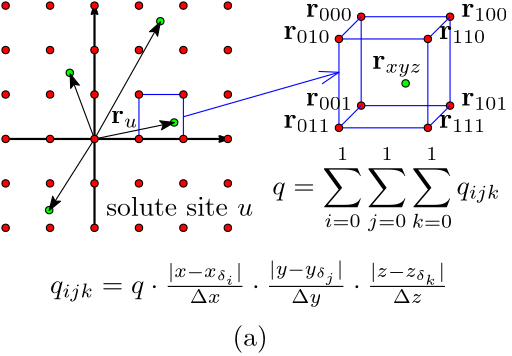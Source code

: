 <?xml version="1.0"?>
<!DOCTYPE ipe SYSTEM "ipe.dtd">
<ipe version="70107" creator="Ipe 7.1.7">
<info created="D:20160403082309" modified="D:20160821154518"/>
<ipestyle name="basic">
<symbol name="arrow/arc(spx)">
<path stroke="sym-stroke" fill="sym-stroke" pen="sym-pen">
0 0 m
-1 0.333 l
-1 -0.333 l
h
</path>
</symbol>
<symbol name="arrow/farc(spx)">
<path stroke="sym-stroke" fill="white" pen="sym-pen">
0 0 m
-1 0.333 l
-1 -0.333 l
h
</path>
</symbol>
<symbol name="arrow/ptarc(spx)">
<path stroke="sym-stroke" fill="sym-stroke" pen="sym-pen">
0 0 m
-1 0.333 l
-0.8 0 l
-1 -0.333 l
h
</path>
</symbol>
<symbol name="arrow/fptarc(spx)">
<path stroke="sym-stroke" fill="white" pen="sym-pen">
0 0 m
-1 0.333 l
-0.8 0 l
-1 -0.333 l
h
</path>
</symbol>
<symbol name="mark/circle(sx)" transformations="translations">
<path fill="sym-stroke">
0.6 0 0 0.6 0 0 e
0.4 0 0 0.4 0 0 e
</path>
</symbol>
<symbol name="mark/disk(sx)" transformations="translations">
<path fill="sym-stroke">
0.6 0 0 0.6 0 0 e
</path>
</symbol>
<symbol name="mark/fdisk(sfx)" transformations="translations">
<group>
<path fill="sym-fill">
0.5 0 0 0.5 0 0 e
</path>
<path fill="sym-stroke" fillrule="eofill">
0.6 0 0 0.6 0 0 e
0.4 0 0 0.4 0 0 e
</path>
</group>
</symbol>
<symbol name="mark/box(sx)" transformations="translations">
<path fill="sym-stroke" fillrule="eofill">
-0.6 -0.6 m
0.6 -0.6 l
0.6 0.6 l
-0.6 0.6 l
h
-0.4 -0.4 m
0.4 -0.4 l
0.4 0.4 l
-0.4 0.4 l
h
</path>
</symbol>
<symbol name="mark/square(sx)" transformations="translations">
<path fill="sym-stroke">
-0.6 -0.6 m
0.6 -0.6 l
0.6 0.6 l
-0.6 0.6 l
h
</path>
</symbol>
<symbol name="mark/fsquare(sfx)" transformations="translations">
<group>
<path fill="sym-fill">
-0.5 -0.5 m
0.5 -0.5 l
0.5 0.5 l
-0.5 0.5 l
h
</path>
<path fill="sym-stroke" fillrule="eofill">
-0.6 -0.6 m
0.6 -0.6 l
0.6 0.6 l
-0.6 0.6 l
h
-0.4 -0.4 m
0.4 -0.4 l
0.4 0.4 l
-0.4 0.4 l
h
</path>
</group>
</symbol>
<symbol name="mark/cross(sx)" transformations="translations">
<group>
<path fill="sym-stroke">
-0.43 -0.57 m
0.57 0.43 l
0.43 0.57 l
-0.57 -0.43 l
h
</path>
<path fill="sym-stroke">
-0.43 0.57 m
0.57 -0.43 l
0.43 -0.57 l
-0.57 0.43 l
h
</path>
</group>
</symbol>
<symbol name="arrow/fnormal(spx)">
<path stroke="sym-stroke" fill="white" pen="sym-pen">
0 0 m
-1 0.333 l
-1 -0.333 l
h
</path>
</symbol>
<symbol name="arrow/pointed(spx)">
<path stroke="sym-stroke" fill="sym-stroke" pen="sym-pen">
0 0 m
-1 0.333 l
-0.8 0 l
-1 -0.333 l
h
</path>
</symbol>
<symbol name="arrow/fpointed(spx)">
<path stroke="sym-stroke" fill="white" pen="sym-pen">
0 0 m
-1 0.333 l
-0.8 0 l
-1 -0.333 l
h
</path>
</symbol>
<symbol name="arrow/linear(spx)">
<path stroke="sym-stroke" pen="sym-pen">
-1 0.333 m
0 0 l
-1 -0.333 l
</path>
</symbol>
<symbol name="arrow/fdouble(spx)">
<path stroke="sym-stroke" fill="white" pen="sym-pen">
0 0 m
-1 0.333 l
-1 -0.333 l
h
-1 0 m
-2 0.333 l
-2 -0.333 l
h
</path>
</symbol>
<symbol name="arrow/double(spx)">
<path stroke="sym-stroke" fill="sym-stroke" pen="sym-pen">
0 0 m
-1 0.333 l
-1 -0.333 l
h
-1 0 m
-2 0.333 l
-2 -0.333 l
h
</path>
</symbol>
<pen name="heavier" value="0.8"/>
<pen name="fat" value="1.2"/>
<pen name="ultrafat" value="2"/>
<symbolsize name="large" value="5"/>
<symbolsize name="small" value="2"/>
<symbolsize name="tiny" value="1.1"/>
<arrowsize name="large" value="10"/>
<arrowsize name="small" value="5"/>
<arrowsize name="tiny" value="3"/>
<color name="red" value="1 0 0"/>
<color name="green" value="0 1 0"/>
<color name="blue" value="0 0 1"/>
<color name="yellow" value="1 1 0"/>
<color name="orange" value="1 0.647 0"/>
<color name="gold" value="1 0.843 0"/>
<color name="purple" value="0.627 0.125 0.941"/>
<color name="gray" value="0.745"/>
<color name="brown" value="0.647 0.165 0.165"/>
<color name="navy" value="0 0 0.502"/>
<color name="pink" value="1 0.753 0.796"/>
<color name="seagreen" value="0.18 0.545 0.341"/>
<color name="turquoise" value="0.251 0.878 0.816"/>
<color name="violet" value="0.933 0.51 0.933"/>
<color name="darkblue" value="0 0 0.545"/>
<color name="darkcyan" value="0 0.545 0.545"/>
<color name="darkgray" value="0.663"/>
<color name="darkgreen" value="0 0.392 0"/>
<color name="darkmagenta" value="0.545 0 0.545"/>
<color name="darkorange" value="1 0.549 0"/>
<color name="darkred" value="0.545 0 0"/>
<color name="lightblue" value="0.678 0.847 0.902"/>
<color name="lightcyan" value="0.878 1 1"/>
<color name="lightgray" value="0.827"/>
<color name="lightgreen" value="0.565 0.933 0.565"/>
<color name="lightyellow" value="1 1 0.878"/>
<dashstyle name="dashed" value="[4] 0"/>
<dashstyle name="dotted" value="[1 3] 0"/>
<dashstyle name="dash dotted" value="[4 2 1 2] 0"/>
<dashstyle name="dash dot dotted" value="[4 2 1 2 1 2] 0"/>
<textsize name="large" value="\large"/>
<textsize name="Large" value="\Large"/>
<textsize name="LARGE" value="\LARGE"/>
<textsize name="huge" value="\huge"/>
<textsize name="Huge" value="\Huge"/>
<textsize name="small" value="\small"/>
<textsize name="footnote" value="\footnotesize"/>
<textsize name="tiny" value="\tiny"/>
<textstyle name="center" begin="\begin{center}" end="\end{center}"/>
<textstyle name="itemize" begin="\begin{itemize}" end="\end{itemize}"/>
<textstyle name="item" begin="\begin{itemize}\item{}" end="\end{itemize}"/>
<gridsize name="4 pts" value="4"/>
<gridsize name="8 pts (~3 mm)" value="8"/>
<gridsize name="16 pts (~6 mm)" value="16"/>
<gridsize name="32 pts (~12 mm)" value="32"/>
<gridsize name="10 pts (~3.5 mm)" value="10"/>
<gridsize name="20 pts (~7 mm)" value="20"/>
<gridsize name="14 pts (~5 mm)" value="14"/>
<gridsize name="28 pts (~10 mm)" value="28"/>
<gridsize name="56 pts (~20 mm)" value="56"/>
<anglesize name="90 deg" value="90"/>
<anglesize name="60 deg" value="60"/>
<anglesize name="45 deg" value="45"/>
<anglesize name="30 deg" value="30"/>
<anglesize name="22.5 deg" value="22.5"/>
<tiling name="falling" angle="-60" step="4" width="1"/>
<tiling name="rising" angle="30" step="4" width="1"/>
</ipestyle>
<page>
<layer name="alpha"/>
<view layers="alpha" active="alpha"/>
<path layer="alpha" matrix="1 0 0 1 24 -4" stroke="blue">
360 768 m
360 736 l
392 736 l
392 768 l
h
</path>
<path matrix="1 0 0 1 192 -4" stroke="black" fill="red">
1.32309 0 0 1.32309 192 768 e
</path>
<path matrix="1 0 0 1 224 -4" stroke="black" fill="red">
1.32309 0 0 1.32309 192 768 e
</path>
<path matrix="1 0 0 1 192 -36" stroke="black" fill="red">
1.32309 0 0 1.32309 192 768 e
</path>
<path matrix="1 0 0 1 224 -36" stroke="black" fill="red">
1.32309 0 0 1.32309 192 768 e
</path>
<path matrix="1 0 0 1 24 -4" stroke="blue">
352 760 m
352 728 l
384 728 l
384 760 l
h
</path>
<path matrix="1 0 0 1 24 -4" stroke="blue">
352 760 m
360 768 l
</path>
<path matrix="1 0 0 1 24 -4" stroke="blue">
352 728 m
360 736 l
</path>
<path matrix="1 0 0 1 24 -4" stroke="blue">
384 728 m
392 736 l
</path>
<path matrix="1 0 0 1 24 -4" stroke="blue">
384 760 m
392 768 l
</path>
<path stroke="blue">
304 736 m
304 720 l
320 720 l
320 736 l
h
</path>
<path matrix="1 0 0 1 64 0" stroke="black" fill="red">
1.32309 0 0 1.32309 192 768 e
</path>
<path matrix="1 0 0 1 144 -80" stroke="black" fill="red">
1.32309 0 0 1.32309 192 768 e
</path>
<path matrix="1 0 0 1 32 0" stroke="black" pen="heavier" arrow="pointed/tiny">
256 688 m
256 768 l
</path>
<path matrix="1 0 0 1 0 32" stroke="black" pen="heavier" arrow="pointed/tiny">
256 688 m
336 688 l
</path>
<path matrix="1 0 0 1 80 0" stroke="black" fill="red">
1.32309 0 0 1.32309 192 768 e
</path>
<path matrix="1 0 0 1 96 0" stroke="black" fill="red">
1.32309 0 0 1.32309 192 768 e
</path>
<path matrix="1 0 0 1 112 0" stroke="black" fill="red">
1.32309 0 0 1.32309 192 768 e
</path>
<path matrix="1 0 0 1 128 0" stroke="black" fill="red">
1.32309 0 0 1.32309 192 768 e
</path>
<path matrix="1 0 0 1 144 0" stroke="black" fill="red">
1.32309 0 0 1.32309 192 768 e
</path>
<path matrix="1 0 0 1 64 -16" stroke="black" fill="red">
1.32309 0 0 1.32309 192 768 e
</path>
<path matrix="1 0 0 1 80 -16" stroke="black" fill="red">
1.32309 0 0 1.32309 192 768 e
</path>
<path matrix="1 0 0 1 96 -16" stroke="black" fill="red">
1.32309 0 0 1.32309 192 768 e
</path>
<path matrix="1 0 0 1 112 -16" stroke="black" fill="red">
1.32309 0 0 1.32309 192 768 e
</path>
<path matrix="1 0 0 1 128 -16" stroke="black" fill="red">
1.32309 0 0 1.32309 192 768 e
</path>
<path matrix="1 0 0 1 144 -16" stroke="black" fill="red">
1.32309 0 0 1.32309 192 768 e
</path>
<path matrix="1 0 0 1 64 -32" stroke="black" fill="red">
1.32309 0 0 1.32309 192 768 e
</path>
<path matrix="1 0 0 1 80 -32" stroke="black" fill="red">
1.32309 0 0 1.32309 192 768 e
</path>
<path matrix="1 0 0 1 96 -32" stroke="black" fill="red">
1.32309 0 0 1.32309 192 768 e
</path>
<path matrix="1 0 0 1 112 -32" stroke="black" fill="red">
1.32309 0 0 1.32309 192 768 e
</path>
<path matrix="1 0 0 1 128 -32" stroke="black" fill="red">
1.32309 0 0 1.32309 192 768 e
</path>
<path matrix="1 0 0 1 144 -32" stroke="black" fill="red">
1.32309 0 0 1.32309 192 768 e
</path>
<path matrix="1 0 0 1 64 -48" stroke="black" fill="red">
1.32309 0 0 1.32309 192 768 e
</path>
<path matrix="1 0 0 1 80 -48" stroke="black" fill="red">
1.32309 0 0 1.32309 192 768 e
</path>
<path matrix="1 0 0 1 112 -48" stroke="black" fill="red">
1.32309 0 0 1.32309 192 768 e
</path>
<path matrix="1 0 0 1 128 -48" stroke="black" fill="red">
1.32309 0 0 1.32309 192 768 e
</path>
<path matrix="1 0 0 1 144 -48" stroke="black" fill="red">
1.32309 0 0 1.32309 192 768 e
</path>
<path matrix="1 0 0 1 64 -64" stroke="black" fill="red">
1.32309 0 0 1.32309 192 768 e
</path>
<path matrix="1 0 0 1 80 -64" stroke="black" fill="red">
1.32309 0 0 1.32309 192 768 e
</path>
<path matrix="1 0 0 1 96 -64" stroke="black" fill="red">
1.32309 0 0 1.32309 192 768 e
</path>
<path matrix="1 0 0 1 112 -64" stroke="black" fill="red">
1.32309 0 0 1.32309 192 768 e
</path>
<path matrix="1 0 0 1 128 -64" stroke="black" fill="red">
1.32309 0 0 1.32309 192 768 e
</path>
<path matrix="1 0 0 1 144 -64" stroke="black" fill="red">
1.32309 0 0 1.32309 192 768 e
</path>
<path matrix="1 0 0 1 80 -80" stroke="black" fill="red">
1.32309 0 0 1.32309 192 768 e
</path>
<path matrix="1 0 0 1 96 -80" stroke="black" fill="red">
1.32309 0 0 1.32309 192 768 e
</path>
<path matrix="1 0 0 1 112 -80" stroke="black" fill="red">
1.32309 0 0 1.32309 192 768 e
</path>
<path matrix="1 0 0 1 128 -80" stroke="black" fill="red">
1.32309 0 0 1.32309 192 768 e
</path>
<text matrix="1 0 0 1 -112.489 -69.1044" transformations="translations" pos="404.705 761.417" stroke="black" type="label" width="52.86" height="6.918" depth="0" valign="baseline">solute site $u$</text>
<path matrix="1 0 0 1 124.678 -42.0764" stroke="black" fill="green">
1.32309 0 0 1.32309 192 768 e
</path>
<path stroke="black" fill="red" arrow="pointed/small">
288 720 m
316.678 725.924 l
</path>
<path matrix="1 0 0 1 64 -80" stroke="black" fill="red">
1.32309 0 0 1.32309 192 768 e
</path>
<path matrix="1 0 0 1 184 -12" stroke="black" fill="red">
1.32309 0 0 1.32309 192 768 e
</path>
<path matrix="1 0 0 1 184 -44" stroke="black" fill="red">
1.32309 0 0 1.32309 192 768 e
</path>
<path matrix="1 0 0 1 216 -12" stroke="black" fill="red">
1.32309 0 0 1.32309 192 768 e
</path>
<path matrix="1 0 0 1 216 -44" stroke="black" fill="red">
1.32309 0 0 1.32309 192 768 e
</path>
<path matrix="1 0 0 1 208 -28" stroke="black" fill="green">
1.32309 0 0 1.32309 192 768 e
</path>
<text matrix="1 0 0 1 -88 -44" transformations="translations" pos="360 712" stroke="black" type="label" width="143.36" height="11.95" depth="4.79" valign="center">${q}_{ijk}={q}
\cdot\frac{|x-x_{\delta_i}|}{\Delta x}
\cdot\frac{|y-y_{\delta_j}|}{\Delta y}
\cdot\frac{|z-z_{\delta_k}|}{\Delta z}$</text>
<text matrix="1 0 0 1 -60 -4" transformations="translations" pos="424 768" stroke="black" type="label" width="17.13" height="4.432" depth="1.49" valign="baseline">$\mathbf{r}_{000}$</text>
<text matrix="1 0 0 1 -76 12" transformations="translations" pos="432 744" stroke="black" type="label" width="17.13" height="4.432" depth="1.49" valign="baseline">$\mathbf{r}_{010}$</text>
<text matrix="1 0 0 1 -52 -20" transformations="translations" pos="416 752" stroke="black" type="label" width="17.13" height="4.432" depth="1.49" valign="baseline">$\mathbf{r}_{001}$</text>
<text matrix="1 0 0 1 -68 -4" transformations="translations" pos="424 728" stroke="black" type="label" width="17.13" height="4.432" depth="1.49" valign="baseline">$\mathbf{r}_{011}$</text>
<text matrix="1 0 0 1 4 44" transformations="translations" pos="416 720" stroke="black" type="label" width="17.13" height="4.432" depth="1.49" valign="baseline">$\mathbf{r}_{100}$</text>
<text matrix="1 0 0 1 -28 36" transformations="translations" pos="440 720" stroke="black" type="label" width="17.13" height="4.432" depth="1.49" valign="baseline">$\mathbf{r}_{110}$</text>
<text matrix="1 0 0 1 -12 20" transformations="translations" pos="432 712" stroke="black" type="label" width="17.13" height="4.432" depth="1.49" valign="baseline">$\mathbf{r}_{101}$</text>
<text matrix="1 0 0 1 -44 12" transformations="translations" pos="456 712" stroke="black" type="label" width="17.13" height="4.432" depth="1.49" valign="baseline">$\mathbf{r}_{111}$</text>
<text matrix="1 0 0 1 -68 -6.69329" transformations="translations" pos="456 752" stroke="black" type="label" width="18.117" height="4.428" depth="2.85" valign="baseline">$\mathbf{r}_{xyz}$</text>
<text matrix="1 0 0 1 13.8853 13.616" transformations="translations" pos="280 712" stroke="black" type="label" width="9.927" height="4.432" depth="1.49" valign="baseline">$\mathbf{r}_u$</text>
<text matrix="1 0 0 1 -8 -12" transformations="translations" pos="360 712" stroke="black" type="label" width="82.209" height="17.931" depth="14.12" valign="baseline">$q=\displaystyle\sum_{i=0}^1\sum_{j=0}^1\sum_{k=0}^1q_{ijk}$</text>
<path matrix="1 0 0 1 87.1031 -24.1972" stroke="black" fill="green">
1.32309 0 0 1.32309 192 768 e
</path>
<path matrix="1 0 0 1 119.692 -5.61349" stroke="black" fill="green">
1.32309 0 0 1.32309 192 768 e
</path>
<path matrix="-0.377344 0 0 0.422958 384.6 429.005" stroke="black" arrow="pointed/small">
256 688 m
279.233 743.455 l
</path>
<path matrix="0.424707 0 0 0.569336 179.275 328.297" stroke="black" arrow="pointed/small">
256 688 m
311.822 762.039 l
</path>
<path matrix="1 0 0 1.33333 0 -242.667" stroke="blue" arrow="linear/normal">
320 728 m
376 740 l
</path>
<text transformations="translations" pos="344 648" stroke="black" type="label" width="12.73" height="7.473" depth="2.49" halign="center" valign="center">(a)</text>
<path matrix="1 0 0 1 79.692 -73.6135" stroke="black" fill="green">
1.32309 0 0 1.32309 192 768 e
</path>
<path matrix="1.00905 0 0 0.991596 -2.60582 6.05057" stroke="black" arrow="pointed/small">
288 720 m
271.822 694.039 l
</path>
<path matrix="1 0 0 1 96 -48" stroke="black" fill="red">
1.32309 0 0 1.32309 192 768 e
</path>
</page>
</ipe>
